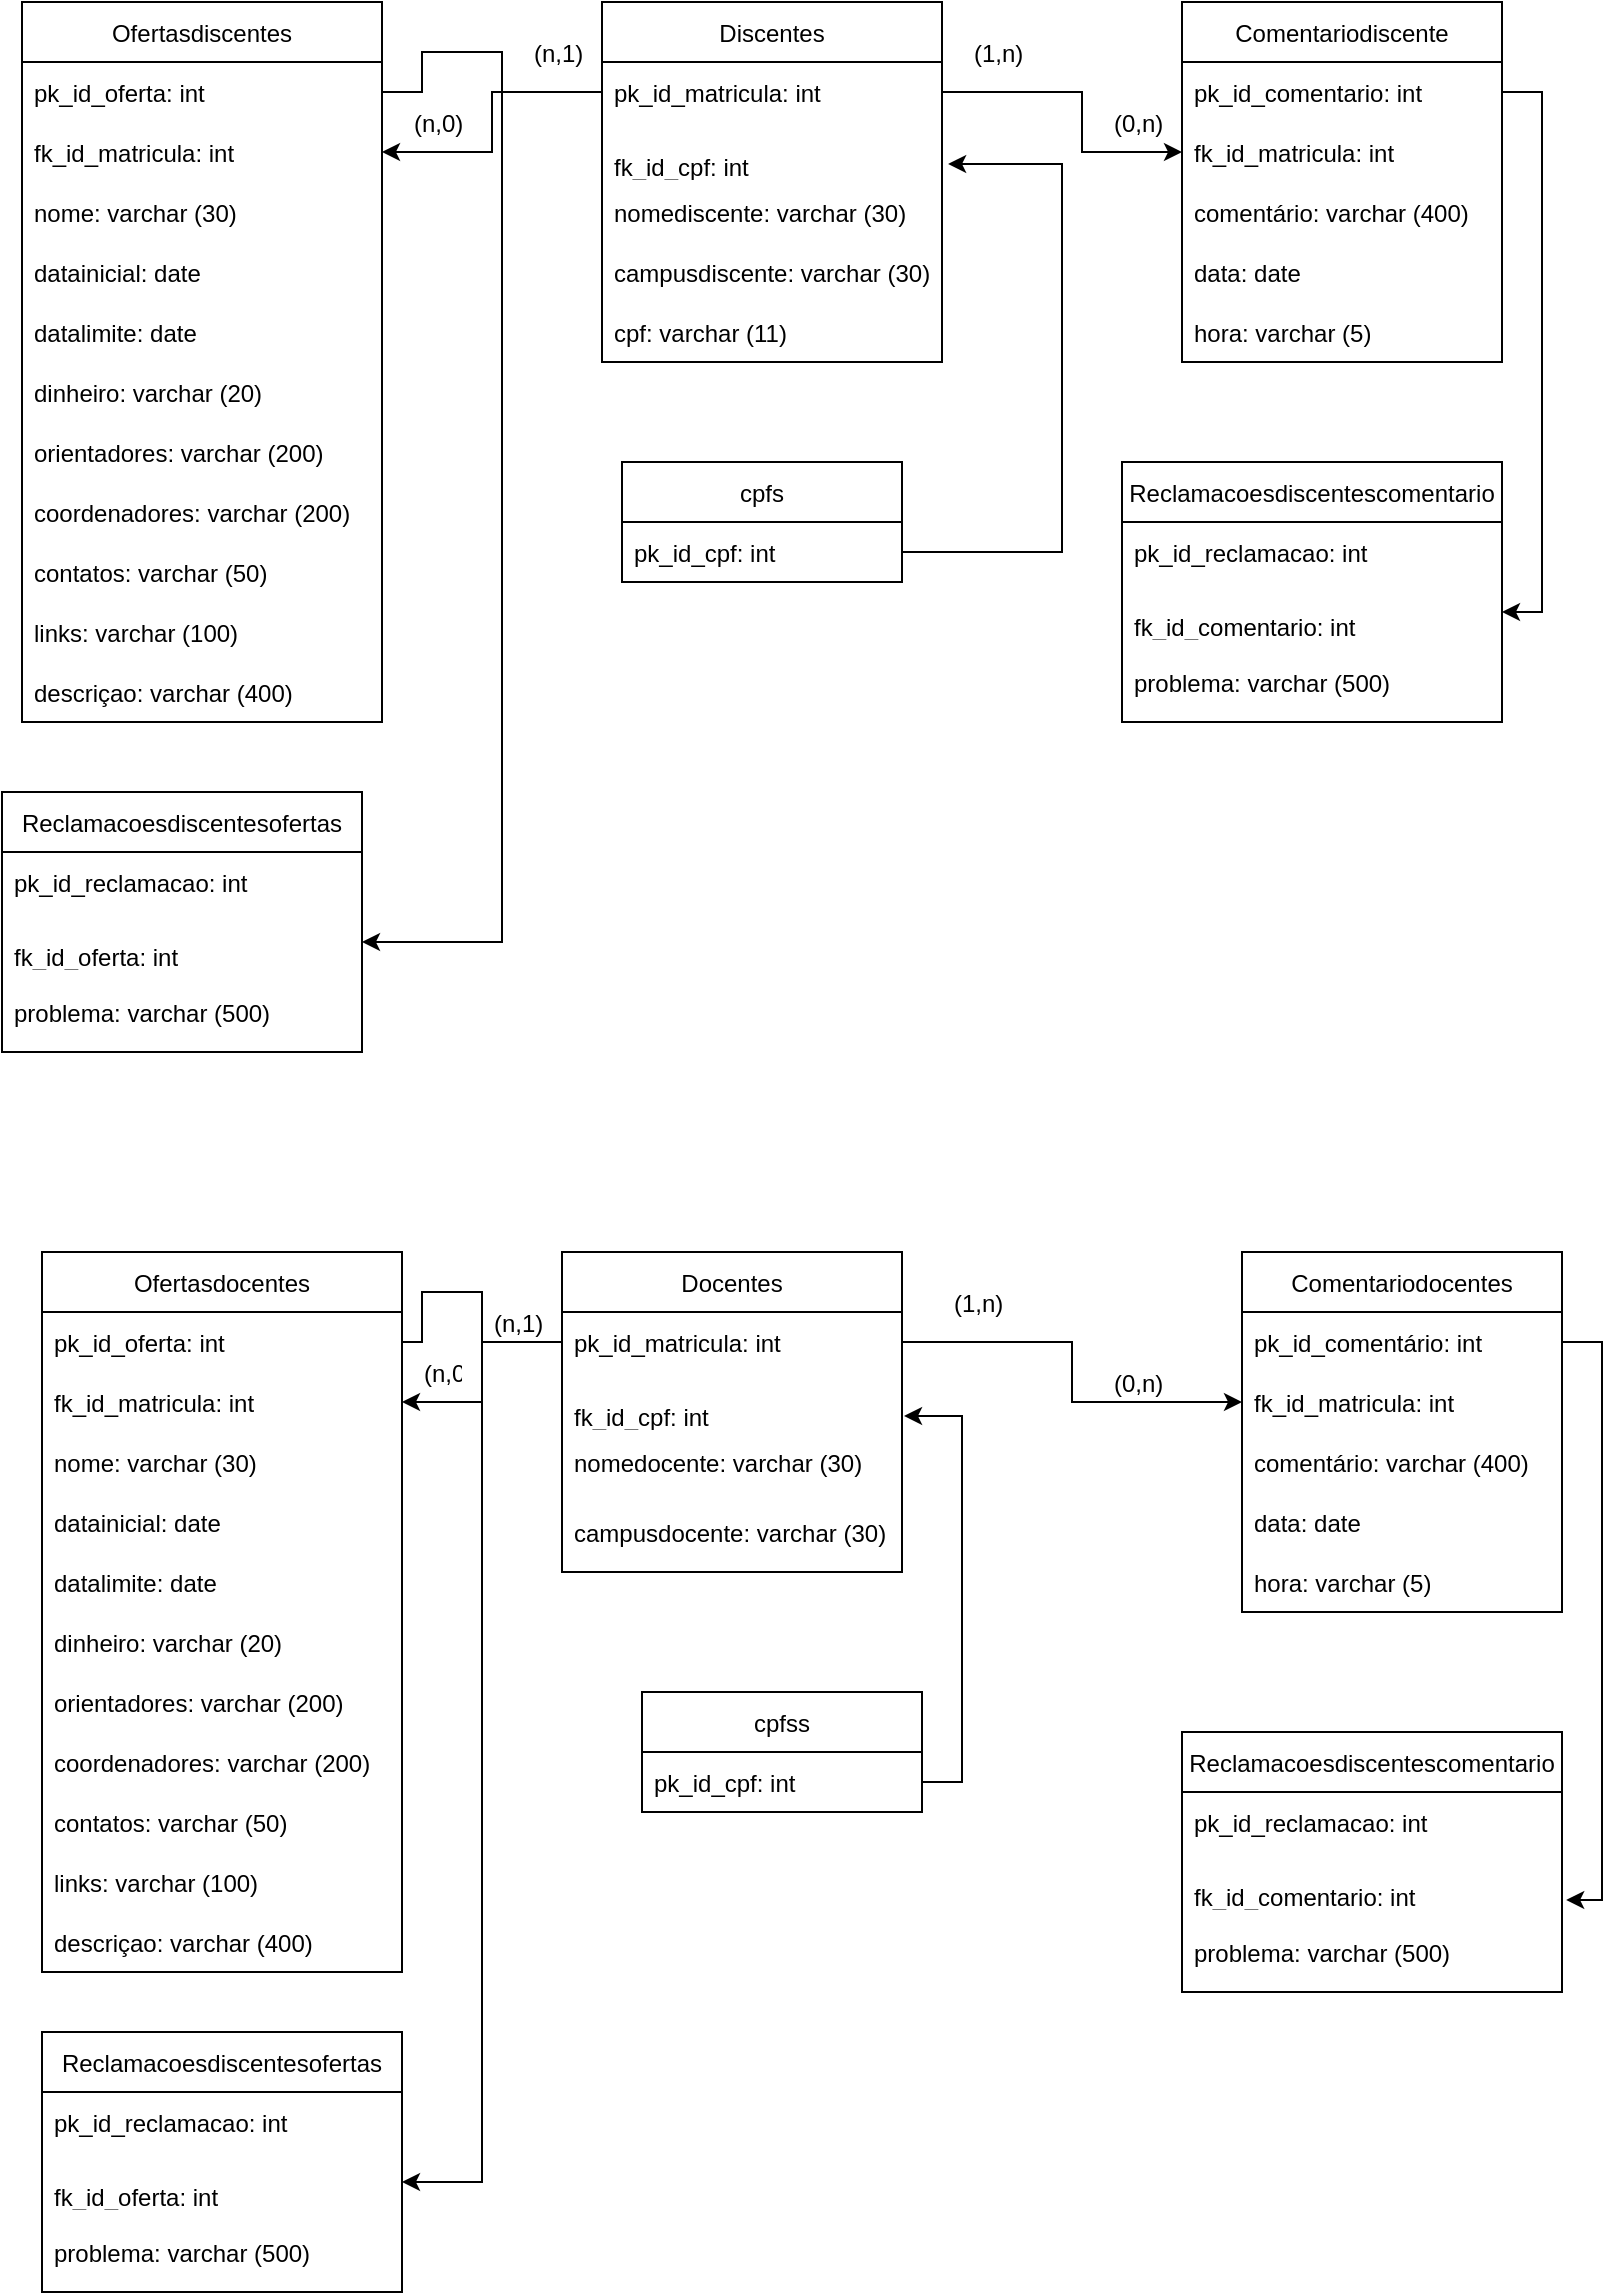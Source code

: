 <mxfile version="20.0.2" type="device"><diagram id="RajD0EsNQhQ2Q18NX1hW" name="Page-1"><mxGraphModel dx="579" dy="300" grid="1" gridSize="10" guides="1" tooltips="1" connect="1" arrows="1" fold="1" page="1" pageScale="1" pageWidth="827" pageHeight="1169" math="0" shadow="0"><root><mxCell id="0"/><mxCell id="1" parent="0"/><mxCell id="hyyv4MPT2wmn4LHl3Xmm-5" value="Discentes" style="swimlane;fontStyle=0;childLayout=stackLayout;horizontal=1;startSize=30;horizontalStack=0;resizeParent=1;resizeParentMax=0;resizeLast=0;collapsible=1;marginBottom=0;" parent="1" vertex="1"><mxGeometry x="310" y="15" width="170" height="180" as="geometry"/></mxCell><mxCell id="hyyv4MPT2wmn4LHl3Xmm-12" value="pk_id_matricula: int " style="text;strokeColor=none;fillColor=none;align=left;verticalAlign=middle;spacingLeft=4;spacingRight=4;overflow=hidden;points=[[0,0.5],[1,0.5]];portConstraint=eastwest;rotatable=0;" parent="hyyv4MPT2wmn4LHl3Xmm-5" vertex="1"><mxGeometry y="30" width="170" height="30" as="geometry"/></mxCell><mxCell id="rbitDBODabS8rYGRdwKg-60" value="&#10;fk_id_cpf: int" style="text;strokeColor=none;fillColor=none;align=left;verticalAlign=middle;spacingLeft=4;spacingRight=4;overflow=hidden;points=[[0,0.5],[1,0.5]];portConstraint=eastwest;rotatable=0;" vertex="1" parent="hyyv4MPT2wmn4LHl3Xmm-5"><mxGeometry y="60" width="170" height="30" as="geometry"/></mxCell><mxCell id="hyyv4MPT2wmn4LHl3Xmm-11" value="nomediscente: varchar (30)" style="text;align=left;verticalAlign=middle;spacingLeft=4;spacingRight=4;overflow=hidden;points=[[0,0.5],[1,0.5]];portConstraint=eastwest;rotatable=0;shadow=0;strokeWidth=1;" parent="hyyv4MPT2wmn4LHl3Xmm-5" vertex="1"><mxGeometry y="90" width="170" height="30" as="geometry"/></mxCell><mxCell id="hyyv4MPT2wmn4LHl3Xmm-7" value="campusdiscente: varchar (30)" style="text;strokeColor=none;fillColor=none;align=left;verticalAlign=middle;spacingLeft=4;spacingRight=4;overflow=hidden;points=[[0,0.5],[1,0.5]];portConstraint=eastwest;rotatable=0;" parent="hyyv4MPT2wmn4LHl3Xmm-5" vertex="1"><mxGeometry y="120" width="170" height="30" as="geometry"/></mxCell><mxCell id="rbitDBODabS8rYGRdwKg-49" value="cpf: varchar (11)" style="text;strokeColor=none;fillColor=none;align=left;verticalAlign=middle;spacingLeft=4;spacingRight=4;overflow=hidden;points=[[0,0.5],[1,0.5]];portConstraint=eastwest;rotatable=0;" vertex="1" parent="hyyv4MPT2wmn4LHl3Xmm-5"><mxGeometry y="150" width="170" height="30" as="geometry"/></mxCell><mxCell id="hyyv4MPT2wmn4LHl3Xmm-44" style="edgeStyle=orthogonalEdgeStyle;rounded=0;orthogonalLoop=1;jettySize=auto;html=1;entryX=0;entryY=0.5;entryDx=0;entryDy=0;exitX=1;exitY=0.5;exitDx=0;exitDy=0;" parent="1" source="hyyv4MPT2wmn4LHl3Xmm-15" target="hyyv4MPT2wmn4LHl3Xmm-40" edge="1"><mxGeometry relative="1" as="geometry"/></mxCell><mxCell id="hyyv4MPT2wmn4LHl3Xmm-14" value="Docentes" style="swimlane;fontStyle=0;childLayout=stackLayout;horizontal=1;startSize=30;horizontalStack=0;resizeParent=1;resizeParentMax=0;resizeLast=0;collapsible=1;marginBottom=0;" parent="1" vertex="1"><mxGeometry x="290" y="640" width="170" height="160" as="geometry"/></mxCell><mxCell id="hyyv4MPT2wmn4LHl3Xmm-15" value="pk_id_matricula: int" style="text;strokeColor=none;fillColor=none;align=left;verticalAlign=middle;spacingLeft=4;spacingRight=4;overflow=hidden;points=[[0,0.5],[1,0.5]];portConstraint=eastwest;rotatable=0;" parent="hyyv4MPT2wmn4LHl3Xmm-14" vertex="1"><mxGeometry y="30" width="170" height="30" as="geometry"/></mxCell><mxCell id="rbitDBODabS8rYGRdwKg-56" value="&#10;fk_id_cpf: int" style="text;strokeColor=none;fillColor=none;align=left;verticalAlign=middle;spacingLeft=4;spacingRight=4;overflow=hidden;points=[[0,0.5],[1,0.5]];portConstraint=eastwest;rotatable=0;" vertex="1" parent="hyyv4MPT2wmn4LHl3Xmm-14"><mxGeometry y="60" width="170" height="30" as="geometry"/></mxCell><mxCell id="hyyv4MPT2wmn4LHl3Xmm-17" value="nomedocente: varchar (30)" style="text;strokeColor=none;fillColor=none;align=left;verticalAlign=middle;spacingLeft=4;spacingRight=4;overflow=hidden;points=[[0,0.5],[1,0.5]];portConstraint=eastwest;rotatable=0;" parent="hyyv4MPT2wmn4LHl3Xmm-14" vertex="1"><mxGeometry y="90" width="170" height="30" as="geometry"/></mxCell><mxCell id="hyyv4MPT2wmn4LHl3Xmm-18" value="campusdocente: varchar (30)" style="text;strokeColor=none;fillColor=none;align=left;verticalAlign=middle;spacingLeft=4;spacingRight=4;overflow=hidden;points=[[0,0.5],[1,0.5]];portConstraint=eastwest;rotatable=0;" parent="hyyv4MPT2wmn4LHl3Xmm-14" vertex="1"><mxGeometry y="120" width="170" height="40" as="geometry"/></mxCell><mxCell id="hyyv4MPT2wmn4LHl3Xmm-23" value="Comentariodiscente" style="swimlane;fontStyle=0;childLayout=stackLayout;horizontal=1;startSize=30;horizontalStack=0;resizeParent=1;resizeParentMax=0;resizeLast=0;collapsible=1;marginBottom=0;" parent="1" vertex="1"><mxGeometry x="600" y="15" width="160" height="180" as="geometry"/></mxCell><mxCell id="hyyv4MPT2wmn4LHl3Xmm-24" value="pk_id_comentario: int" style="text;strokeColor=none;fillColor=none;align=left;verticalAlign=middle;spacingLeft=4;spacingRight=4;overflow=hidden;points=[[0,0.5],[1,0.5]];portConstraint=eastwest;rotatable=0;" parent="hyyv4MPT2wmn4LHl3Xmm-23" vertex="1"><mxGeometry y="30" width="160" height="30" as="geometry"/></mxCell><mxCell id="hyyv4MPT2wmn4LHl3Xmm-35" value="fk_id_matricula: int" style="text;strokeColor=none;fillColor=none;align=left;verticalAlign=middle;spacingLeft=4;spacingRight=4;overflow=hidden;points=[[0,0.5],[1,0.5]];portConstraint=eastwest;rotatable=0;" parent="hyyv4MPT2wmn4LHl3Xmm-23" vertex="1"><mxGeometry y="60" width="160" height="30" as="geometry"/></mxCell><mxCell id="hyyv4MPT2wmn4LHl3Xmm-26" value="comentário: varchar (400)" style="text;strokeColor=none;fillColor=none;align=left;verticalAlign=middle;spacingLeft=4;spacingRight=4;overflow=hidden;points=[[0,0.5],[1,0.5]];portConstraint=eastwest;rotatable=0;" parent="hyyv4MPT2wmn4LHl3Xmm-23" vertex="1"><mxGeometry y="90" width="160" height="30" as="geometry"/></mxCell><mxCell id="DsvHkcXZxBeXYievhzQ6-5" value="data: date" style="text;strokeColor=none;fillColor=none;align=left;verticalAlign=middle;spacingLeft=4;spacingRight=4;overflow=hidden;points=[[0,0.5],[1,0.5]];portConstraint=eastwest;rotatable=0;" parent="hyyv4MPT2wmn4LHl3Xmm-23" vertex="1"><mxGeometry y="120" width="160" height="30" as="geometry"/></mxCell><mxCell id="hyyv4MPT2wmn4LHl3Xmm-36" value="hora: varchar (5)" style="text;strokeColor=none;fillColor=none;align=left;verticalAlign=middle;spacingLeft=4;spacingRight=4;overflow=hidden;points=[[0,0.5],[1,0.5]];portConstraint=eastwest;rotatable=0;" parent="hyyv4MPT2wmn4LHl3Xmm-23" vertex="1"><mxGeometry y="150" width="160" height="30" as="geometry"/></mxCell><mxCell id="hyyv4MPT2wmn4LHl3Xmm-27" value="Ofertasdiscentes" style="swimlane;fontStyle=0;childLayout=stackLayout;horizontal=1;startSize=30;horizontalStack=0;resizeParent=1;resizeParentMax=0;resizeLast=0;collapsible=1;marginBottom=0;" parent="1" vertex="1"><mxGeometry x="20" y="15" width="180" height="360" as="geometry"/></mxCell><mxCell id="hyyv4MPT2wmn4LHl3Xmm-29" value="pk_id_oferta: int" style="text;strokeColor=none;fillColor=none;align=left;verticalAlign=middle;spacingLeft=4;spacingRight=4;overflow=hidden;points=[[0,0.5],[1,0.5]];portConstraint=eastwest;rotatable=0;" parent="hyyv4MPT2wmn4LHl3Xmm-27" vertex="1"><mxGeometry y="30" width="180" height="30" as="geometry"/></mxCell><mxCell id="DsvHkcXZxBeXYievhzQ6-1" value="fk_id_matricula: int" style="text;strokeColor=none;fillColor=none;align=left;verticalAlign=middle;spacingLeft=4;spacingRight=4;overflow=hidden;points=[[0,0.5],[1,0.5]];portConstraint=eastwest;rotatable=0;" parent="hyyv4MPT2wmn4LHl3Xmm-27" vertex="1"><mxGeometry y="60" width="180" height="30" as="geometry"/></mxCell><mxCell id="DsvHkcXZxBeXYievhzQ6-3" value="nome: varchar (30)" style="text;strokeColor=none;fillColor=none;align=left;verticalAlign=middle;spacingLeft=4;spacingRight=4;overflow=hidden;points=[[0,0.5],[1,0.5]];portConstraint=eastwest;rotatable=0;" parent="hyyv4MPT2wmn4LHl3Xmm-27" vertex="1"><mxGeometry y="90" width="180" height="30" as="geometry"/></mxCell><mxCell id="hyyv4MPT2wmn4LHl3Xmm-37" value="datainicial: date" style="text;strokeColor=none;fillColor=none;align=left;verticalAlign=middle;spacingLeft=4;spacingRight=4;overflow=hidden;points=[[0,0.5],[1,0.5]];portConstraint=eastwest;rotatable=0;" parent="hyyv4MPT2wmn4LHl3Xmm-27" vertex="1"><mxGeometry y="120" width="180" height="30" as="geometry"/></mxCell><mxCell id="DsvHkcXZxBeXYievhzQ6-6" value="datalimite: date" style="text;strokeColor=none;fillColor=none;align=left;verticalAlign=middle;spacingLeft=4;spacingRight=4;overflow=hidden;points=[[0,0.5],[1,0.5]];portConstraint=eastwest;rotatable=0;" parent="hyyv4MPT2wmn4LHl3Xmm-27" vertex="1"><mxGeometry y="150" width="180" height="30" as="geometry"/></mxCell><mxCell id="DsvHkcXZxBeXYievhzQ6-10" value="dinheiro: varchar (20)" style="text;strokeColor=none;fillColor=none;align=left;verticalAlign=middle;spacingLeft=4;spacingRight=4;overflow=hidden;points=[[0,0.5],[1,0.5]];portConstraint=eastwest;rotatable=0;" parent="hyyv4MPT2wmn4LHl3Xmm-27" vertex="1"><mxGeometry y="180" width="180" height="30" as="geometry"/></mxCell><mxCell id="DsvHkcXZxBeXYievhzQ6-9" value="orientadores: varchar (200)" style="text;strokeColor=none;fillColor=none;align=left;verticalAlign=middle;spacingLeft=4;spacingRight=4;overflow=hidden;points=[[0,0.5],[1,0.5]];portConstraint=eastwest;rotatable=0;" parent="hyyv4MPT2wmn4LHl3Xmm-27" vertex="1"><mxGeometry y="210" width="180" height="30" as="geometry"/></mxCell><mxCell id="DsvHkcXZxBeXYievhzQ6-8" value="coordenadores: varchar (200)" style="text;strokeColor=none;fillColor=none;align=left;verticalAlign=middle;spacingLeft=4;spacingRight=4;overflow=hidden;points=[[0,0.5],[1,0.5]];portConstraint=eastwest;rotatable=0;" parent="hyyv4MPT2wmn4LHl3Xmm-27" vertex="1"><mxGeometry y="240" width="180" height="30" as="geometry"/></mxCell><mxCell id="DsvHkcXZxBeXYievhzQ6-7" value="contatos: varchar (50)" style="text;strokeColor=none;fillColor=none;align=left;verticalAlign=middle;spacingLeft=4;spacingRight=4;overflow=hidden;points=[[0,0.5],[1,0.5]];portConstraint=eastwest;rotatable=0;" parent="hyyv4MPT2wmn4LHl3Xmm-27" vertex="1"><mxGeometry y="270" width="180" height="30" as="geometry"/></mxCell><mxCell id="DsvHkcXZxBeXYievhzQ6-4" value="links: varchar (100)" style="text;strokeColor=none;fillColor=none;align=left;verticalAlign=middle;spacingLeft=4;spacingRight=4;overflow=hidden;points=[[0,0.5],[1,0.5]];portConstraint=eastwest;rotatable=0;" parent="hyyv4MPT2wmn4LHl3Xmm-27" vertex="1"><mxGeometry y="300" width="180" height="30" as="geometry"/></mxCell><mxCell id="DsvHkcXZxBeXYievhzQ6-13" value="descriçao: varchar (400)" style="text;strokeColor=none;fillColor=none;align=left;verticalAlign=middle;spacingLeft=4;spacingRight=4;overflow=hidden;points=[[0,0.5],[1,0.5]];portConstraint=eastwest;rotatable=0;" parent="hyyv4MPT2wmn4LHl3Xmm-27" vertex="1"><mxGeometry y="330" width="180" height="30" as="geometry"/></mxCell><mxCell id="hyyv4MPT2wmn4LHl3Xmm-38" value="Comentariodocentes" style="swimlane;fontStyle=0;childLayout=stackLayout;horizontal=1;startSize=30;horizontalStack=0;resizeParent=1;resizeParentMax=0;resizeLast=0;collapsible=1;marginBottom=0;" parent="1" vertex="1"><mxGeometry x="630" y="640" width="160" height="180" as="geometry"/></mxCell><mxCell id="hyyv4MPT2wmn4LHl3Xmm-39" value="pk_id_comentário: int" style="text;strokeColor=none;fillColor=none;align=left;verticalAlign=middle;spacingLeft=4;spacingRight=4;overflow=hidden;points=[[0,0.5],[1,0.5]];portConstraint=eastwest;rotatable=0;" parent="hyyv4MPT2wmn4LHl3Xmm-38" vertex="1"><mxGeometry y="30" width="160" height="30" as="geometry"/></mxCell><mxCell id="hyyv4MPT2wmn4LHl3Xmm-40" value="fk_id_matricula: int" style="text;strokeColor=none;fillColor=none;align=left;verticalAlign=middle;spacingLeft=4;spacingRight=4;overflow=hidden;points=[[0,0.5],[1,0.5]];portConstraint=eastwest;rotatable=0;" parent="hyyv4MPT2wmn4LHl3Xmm-38" vertex="1"><mxGeometry y="60" width="160" height="30" as="geometry"/></mxCell><mxCell id="hyyv4MPT2wmn4LHl3Xmm-41" value="comentário: varchar (400)" style="text;strokeColor=none;fillColor=none;align=left;verticalAlign=middle;spacingLeft=4;spacingRight=4;overflow=hidden;points=[[0,0.5],[1,0.5]];portConstraint=eastwest;rotatable=0;" parent="hyyv4MPT2wmn4LHl3Xmm-38" vertex="1"><mxGeometry y="90" width="160" height="30" as="geometry"/></mxCell><mxCell id="hyyv4MPT2wmn4LHl3Xmm-42" value="data: date" style="text;strokeColor=none;fillColor=none;align=left;verticalAlign=middle;spacingLeft=4;spacingRight=4;overflow=hidden;points=[[0,0.5],[1,0.5]];portConstraint=eastwest;rotatable=0;" parent="hyyv4MPT2wmn4LHl3Xmm-38" vertex="1"><mxGeometry y="120" width="160" height="30" as="geometry"/></mxCell><mxCell id="hyyv4MPT2wmn4LHl3Xmm-43" value="hora: varchar (5)" style="text;strokeColor=none;fillColor=none;align=left;verticalAlign=middle;spacingLeft=4;spacingRight=4;overflow=hidden;points=[[0,0.5],[1,0.5]];portConstraint=eastwest;rotatable=0;" parent="hyyv4MPT2wmn4LHl3Xmm-38" vertex="1"><mxGeometry y="150" width="160" height="30" as="geometry"/></mxCell><mxCell id="hyyv4MPT2wmn4LHl3Xmm-45" value="(0,n)" style="text;strokeColor=none;fillColor=none;align=left;verticalAlign=middle;spacingLeft=4;spacingRight=4;overflow=hidden;points=[[0,0.5],[1,0.5]];portConstraint=eastwest;rotatable=0;" parent="1" vertex="1"><mxGeometry x="560" y="680" width="40" height="50" as="geometry"/></mxCell><mxCell id="DsvHkcXZxBeXYievhzQ6-2" style="edgeStyle=orthogonalEdgeStyle;rounded=0;orthogonalLoop=1;jettySize=auto;html=1;entryX=1;entryY=0.5;entryDx=0;entryDy=0;" parent="1" source="hyyv4MPT2wmn4LHl3Xmm-12" target="DsvHkcXZxBeXYievhzQ6-1" edge="1"><mxGeometry relative="1" as="geometry"/></mxCell><mxCell id="DsvHkcXZxBeXYievhzQ6-12" style="edgeStyle=orthogonalEdgeStyle;rounded=0;orthogonalLoop=1;jettySize=auto;html=1;entryX=0;entryY=0.5;entryDx=0;entryDy=0;" parent="1" source="hyyv4MPT2wmn4LHl3Xmm-12" target="hyyv4MPT2wmn4LHl3Xmm-35" edge="1"><mxGeometry relative="1" as="geometry"><Array as="points"><mxPoint x="550" y="60"/><mxPoint x="550" y="90"/></Array></mxGeometry></mxCell><mxCell id="DsvHkcXZxBeXYievhzQ6-14" value="Ofertasdocentes" style="swimlane;fontStyle=0;childLayout=stackLayout;horizontal=1;startSize=30;horizontalStack=0;resizeParent=1;resizeParentMax=0;resizeLast=0;collapsible=1;marginBottom=0;" parent="1" vertex="1"><mxGeometry x="30" y="640" width="180" height="360" as="geometry"/></mxCell><mxCell id="DsvHkcXZxBeXYievhzQ6-15" value="pk_id_oferta: int" style="text;strokeColor=none;fillColor=none;align=left;verticalAlign=middle;spacingLeft=4;spacingRight=4;overflow=hidden;points=[[0,0.5],[1,0.5]];portConstraint=eastwest;rotatable=0;" parent="DsvHkcXZxBeXYievhzQ6-14" vertex="1"><mxGeometry y="30" width="180" height="30" as="geometry"/></mxCell><mxCell id="DsvHkcXZxBeXYievhzQ6-16" value="fk_id_matricula: int" style="text;strokeColor=none;fillColor=none;align=left;verticalAlign=middle;spacingLeft=4;spacingRight=4;overflow=hidden;points=[[0,0.5],[1,0.5]];portConstraint=eastwest;rotatable=0;" parent="DsvHkcXZxBeXYievhzQ6-14" vertex="1"><mxGeometry y="60" width="180" height="30" as="geometry"/></mxCell><mxCell id="DsvHkcXZxBeXYievhzQ6-17" value="nome: varchar (30)" style="text;strokeColor=none;fillColor=none;align=left;verticalAlign=middle;spacingLeft=4;spacingRight=4;overflow=hidden;points=[[0,0.5],[1,0.5]];portConstraint=eastwest;rotatable=0;" parent="DsvHkcXZxBeXYievhzQ6-14" vertex="1"><mxGeometry y="90" width="180" height="30" as="geometry"/></mxCell><mxCell id="DsvHkcXZxBeXYievhzQ6-18" value="datainicial: date" style="text;strokeColor=none;fillColor=none;align=left;verticalAlign=middle;spacingLeft=4;spacingRight=4;overflow=hidden;points=[[0,0.5],[1,0.5]];portConstraint=eastwest;rotatable=0;" parent="DsvHkcXZxBeXYievhzQ6-14" vertex="1"><mxGeometry y="120" width="180" height="30" as="geometry"/></mxCell><mxCell id="DsvHkcXZxBeXYievhzQ6-19" value="datalimite: date" style="text;strokeColor=none;fillColor=none;align=left;verticalAlign=middle;spacingLeft=4;spacingRight=4;overflow=hidden;points=[[0,0.5],[1,0.5]];portConstraint=eastwest;rotatable=0;" parent="DsvHkcXZxBeXYievhzQ6-14" vertex="1"><mxGeometry y="150" width="180" height="30" as="geometry"/></mxCell><mxCell id="DsvHkcXZxBeXYievhzQ6-20" value="dinheiro: varchar (20)" style="text;strokeColor=none;fillColor=none;align=left;verticalAlign=middle;spacingLeft=4;spacingRight=4;overflow=hidden;points=[[0,0.5],[1,0.5]];portConstraint=eastwest;rotatable=0;" parent="DsvHkcXZxBeXYievhzQ6-14" vertex="1"><mxGeometry y="180" width="180" height="30" as="geometry"/></mxCell><mxCell id="DsvHkcXZxBeXYievhzQ6-21" value="orientadores: varchar (200)" style="text;strokeColor=none;fillColor=none;align=left;verticalAlign=middle;spacingLeft=4;spacingRight=4;overflow=hidden;points=[[0,0.5],[1,0.5]];portConstraint=eastwest;rotatable=0;" parent="DsvHkcXZxBeXYievhzQ6-14" vertex="1"><mxGeometry y="210" width="180" height="30" as="geometry"/></mxCell><mxCell id="DsvHkcXZxBeXYievhzQ6-22" value="coordenadores: varchar (200)" style="text;strokeColor=none;fillColor=none;align=left;verticalAlign=middle;spacingLeft=4;spacingRight=4;overflow=hidden;points=[[0,0.5],[1,0.5]];portConstraint=eastwest;rotatable=0;" parent="DsvHkcXZxBeXYievhzQ6-14" vertex="1"><mxGeometry y="240" width="180" height="30" as="geometry"/></mxCell><mxCell id="DsvHkcXZxBeXYievhzQ6-23" value="contatos: varchar (50)" style="text;strokeColor=none;fillColor=none;align=left;verticalAlign=middle;spacingLeft=4;spacingRight=4;overflow=hidden;points=[[0,0.5],[1,0.5]];portConstraint=eastwest;rotatable=0;" parent="DsvHkcXZxBeXYievhzQ6-14" vertex="1"><mxGeometry y="270" width="180" height="30" as="geometry"/></mxCell><mxCell id="DsvHkcXZxBeXYievhzQ6-24" value="links: varchar (100)" style="text;strokeColor=none;fillColor=none;align=left;verticalAlign=middle;spacingLeft=4;spacingRight=4;overflow=hidden;points=[[0,0.5],[1,0.5]];portConstraint=eastwest;rotatable=0;" parent="DsvHkcXZxBeXYievhzQ6-14" vertex="1"><mxGeometry y="300" width="180" height="30" as="geometry"/></mxCell><mxCell id="DsvHkcXZxBeXYievhzQ6-25" value="descriçao: varchar (400)" style="text;strokeColor=none;fillColor=none;align=left;verticalAlign=middle;spacingLeft=4;spacingRight=4;overflow=hidden;points=[[0,0.5],[1,0.5]];portConstraint=eastwest;rotatable=0;" parent="DsvHkcXZxBeXYievhzQ6-14" vertex="1"><mxGeometry y="330" width="180" height="30" as="geometry"/></mxCell><mxCell id="DsvHkcXZxBeXYievhzQ6-26" style="edgeStyle=orthogonalEdgeStyle;rounded=0;orthogonalLoop=1;jettySize=auto;html=1;entryX=1;entryY=0.5;entryDx=0;entryDy=0;exitX=0;exitY=0.5;exitDx=0;exitDy=0;" parent="1" source="hyyv4MPT2wmn4LHl3Xmm-15" target="DsvHkcXZxBeXYievhzQ6-16" edge="1"><mxGeometry relative="1" as="geometry"/></mxCell><mxCell id="DsvHkcXZxBeXYievhzQ6-27" value="(n,0)" style="text;strokeColor=none;fillColor=none;align=left;verticalAlign=middle;spacingLeft=4;spacingRight=4;overflow=hidden;points=[[0,0.5],[1,0.5]];portConstraint=eastwest;rotatable=0;" parent="1" vertex="1"><mxGeometry x="215" y="680" width="30" height="40" as="geometry"/></mxCell><mxCell id="DsvHkcXZxBeXYievhzQ6-28" value="(0,n)" style="text;strokeColor=none;fillColor=none;align=left;verticalAlign=middle;spacingLeft=4;spacingRight=4;overflow=hidden;points=[[0,0.5],[1,0.5]];portConstraint=eastwest;rotatable=0;" parent="1" vertex="1"><mxGeometry x="560" y="50" width="40" height="50" as="geometry"/></mxCell><mxCell id="DsvHkcXZxBeXYievhzQ6-29" value="(n,0)" style="text;strokeColor=none;fillColor=none;align=left;verticalAlign=middle;spacingLeft=4;spacingRight=4;overflow=hidden;points=[[0,0.5],[1,0.5]];portConstraint=eastwest;rotatable=0;" parent="1" vertex="1"><mxGeometry x="210" y="50" width="40" height="50" as="geometry"/></mxCell><mxCell id="DsvHkcXZxBeXYievhzQ6-30" value="(n,1)" style="text;strokeColor=none;fillColor=none;align=left;verticalAlign=middle;spacingLeft=4;spacingRight=4;overflow=hidden;points=[[0,0.5],[1,0.5]];portConstraint=eastwest;rotatable=0;" parent="1" vertex="1"><mxGeometry x="270" y="15" width="40" height="50" as="geometry"/></mxCell><mxCell id="DsvHkcXZxBeXYievhzQ6-31" value="(1,n)" style="text;strokeColor=none;fillColor=none;align=left;verticalAlign=middle;spacingLeft=4;spacingRight=4;overflow=hidden;points=[[0,0.5],[1,0.5]];portConstraint=eastwest;rotatable=0;" parent="1" vertex="1"><mxGeometry x="490" y="15" width="40" height="50" as="geometry"/></mxCell><mxCell id="DsvHkcXZxBeXYievhzQ6-32" value="(1,n)" style="text;strokeColor=none;fillColor=none;align=left;verticalAlign=middle;spacingLeft=4;spacingRight=4;overflow=hidden;points=[[0,0.5],[1,0.5]];portConstraint=eastwest;rotatable=0;" parent="1" vertex="1"><mxGeometry x="480" y="640" width="40" height="50" as="geometry"/></mxCell><mxCell id="DsvHkcXZxBeXYievhzQ6-33" value="(n,1)" style="text;strokeColor=none;fillColor=none;align=left;verticalAlign=middle;spacingLeft=4;spacingRight=4;overflow=hidden;points=[[0,0.5],[1,0.5]];portConstraint=eastwest;rotatable=0;" parent="1" vertex="1"><mxGeometry x="250" y="650" width="40" height="50" as="geometry"/></mxCell><mxCell id="rbitDBODabS8rYGRdwKg-2" value="Reclamacoesdiscentesofertas" style="swimlane;fontStyle=0;childLayout=stackLayout;horizontal=1;startSize=30;horizontalStack=0;resizeParent=1;resizeParentMax=0;resizeLast=0;collapsible=1;marginBottom=0;" vertex="1" parent="1"><mxGeometry x="10" y="410" width="180" height="130" as="geometry"/></mxCell><mxCell id="rbitDBODabS8rYGRdwKg-16" value="pk_id_reclamacao: int" style="text;strokeColor=none;fillColor=none;align=left;verticalAlign=middle;spacingLeft=4;spacingRight=4;overflow=hidden;points=[[0,0.5],[1,0.5]];portConstraint=eastwest;rotatable=0;" vertex="1" parent="rbitDBODabS8rYGRdwKg-2"><mxGeometry y="30" width="180" height="30" as="geometry"/></mxCell><mxCell id="rbitDBODabS8rYGRdwKg-17" value="&#10;fk_id_oferta: int" style="text;strokeColor=none;fillColor=none;align=left;verticalAlign=middle;spacingLeft=4;spacingRight=4;overflow=hidden;points=[[0,0.5],[1,0.5]];portConstraint=eastwest;rotatable=0;" vertex="1" parent="rbitDBODabS8rYGRdwKg-2"><mxGeometry y="60" width="180" height="30" as="geometry"/></mxCell><mxCell id="rbitDBODabS8rYGRdwKg-18" value="problema: varchar (500)" style="text;strokeColor=none;fillColor=none;align=left;verticalAlign=middle;spacingLeft=4;spacingRight=4;overflow=hidden;points=[[0,0.5],[1,0.5]];portConstraint=eastwest;rotatable=0;" vertex="1" parent="rbitDBODabS8rYGRdwKg-2"><mxGeometry y="90" width="180" height="40" as="geometry"/></mxCell><mxCell id="rbitDBODabS8rYGRdwKg-10" value="Reclamacoesdiscentescomentario" style="swimlane;fontStyle=0;childLayout=stackLayout;horizontal=1;startSize=30;horizontalStack=0;resizeParent=1;resizeParentMax=0;resizeLast=0;collapsible=1;marginBottom=0;" vertex="1" parent="1"><mxGeometry x="570" y="245" width="190" height="130" as="geometry"/></mxCell><mxCell id="rbitDBODabS8rYGRdwKg-11" value="pk_id_reclamacao: int" style="text;strokeColor=none;fillColor=none;align=left;verticalAlign=middle;spacingLeft=4;spacingRight=4;overflow=hidden;points=[[0,0.5],[1,0.5]];portConstraint=eastwest;rotatable=0;" vertex="1" parent="rbitDBODabS8rYGRdwKg-10"><mxGeometry y="30" width="190" height="30" as="geometry"/></mxCell><mxCell id="rbitDBODabS8rYGRdwKg-12" value="&#10;fk_id_comentario: int" style="text;strokeColor=none;fillColor=none;align=left;verticalAlign=middle;spacingLeft=4;spacingRight=4;overflow=hidden;points=[[0,0.5],[1,0.5]];portConstraint=eastwest;rotatable=0;" vertex="1" parent="rbitDBODabS8rYGRdwKg-10"><mxGeometry y="60" width="190" height="30" as="geometry"/></mxCell><mxCell id="rbitDBODabS8rYGRdwKg-13" value="problema: varchar (500)" style="text;strokeColor=none;fillColor=none;align=left;verticalAlign=middle;spacingLeft=4;spacingRight=4;overflow=hidden;points=[[0,0.5],[1,0.5]];portConstraint=eastwest;rotatable=0;" vertex="1" parent="rbitDBODabS8rYGRdwKg-10"><mxGeometry y="90" width="190" height="40" as="geometry"/></mxCell><mxCell id="rbitDBODabS8rYGRdwKg-22" value="Reclamacoesdiscentescomentario" style="swimlane;fontStyle=0;childLayout=stackLayout;horizontal=1;startSize=30;horizontalStack=0;resizeParent=1;resizeParentMax=0;resizeLast=0;collapsible=1;marginBottom=0;" vertex="1" parent="1"><mxGeometry x="600" y="880" width="190" height="130" as="geometry"/></mxCell><mxCell id="rbitDBODabS8rYGRdwKg-23" value="pk_id_reclamacao: int" style="text;strokeColor=none;fillColor=none;align=left;verticalAlign=middle;spacingLeft=4;spacingRight=4;overflow=hidden;points=[[0,0.5],[1,0.5]];portConstraint=eastwest;rotatable=0;" vertex="1" parent="rbitDBODabS8rYGRdwKg-22"><mxGeometry y="30" width="190" height="30" as="geometry"/></mxCell><mxCell id="rbitDBODabS8rYGRdwKg-24" value="&#10;fk_id_comentario: int" style="text;strokeColor=none;fillColor=none;align=left;verticalAlign=middle;spacingLeft=4;spacingRight=4;overflow=hidden;points=[[0,0.5],[1,0.5]];portConstraint=eastwest;rotatable=0;" vertex="1" parent="rbitDBODabS8rYGRdwKg-22"><mxGeometry y="60" width="190" height="30" as="geometry"/></mxCell><mxCell id="rbitDBODabS8rYGRdwKg-25" value="problema: varchar (500)" style="text;strokeColor=none;fillColor=none;align=left;verticalAlign=middle;spacingLeft=4;spacingRight=4;overflow=hidden;points=[[0,0.5],[1,0.5]];portConstraint=eastwest;rotatable=0;" vertex="1" parent="rbitDBODabS8rYGRdwKg-22"><mxGeometry y="90" width="190" height="40" as="geometry"/></mxCell><mxCell id="rbitDBODabS8rYGRdwKg-34" value="Reclamacoesdiscentesofertas" style="swimlane;fontStyle=0;childLayout=stackLayout;horizontal=1;startSize=30;horizontalStack=0;resizeParent=1;resizeParentMax=0;resizeLast=0;collapsible=1;marginBottom=0;" vertex="1" parent="1"><mxGeometry x="30" y="1030" width="180" height="130" as="geometry"/></mxCell><mxCell id="rbitDBODabS8rYGRdwKg-35" value="pk_id_reclamacao: int" style="text;strokeColor=none;fillColor=none;align=left;verticalAlign=middle;spacingLeft=4;spacingRight=4;overflow=hidden;points=[[0,0.5],[1,0.5]];portConstraint=eastwest;rotatable=0;" vertex="1" parent="rbitDBODabS8rYGRdwKg-34"><mxGeometry y="30" width="180" height="30" as="geometry"/></mxCell><mxCell id="rbitDBODabS8rYGRdwKg-36" value="&#10;fk_id_oferta: int" style="text;strokeColor=none;fillColor=none;align=left;verticalAlign=middle;spacingLeft=4;spacingRight=4;overflow=hidden;points=[[0,0.5],[1,0.5]];portConstraint=eastwest;rotatable=0;" vertex="1" parent="rbitDBODabS8rYGRdwKg-34"><mxGeometry y="60" width="180" height="30" as="geometry"/></mxCell><mxCell id="rbitDBODabS8rYGRdwKg-37" value="problema: varchar (500)" style="text;strokeColor=none;fillColor=none;align=left;verticalAlign=middle;spacingLeft=4;spacingRight=4;overflow=hidden;points=[[0,0.5],[1,0.5]];portConstraint=eastwest;rotatable=0;" vertex="1" parent="rbitDBODabS8rYGRdwKg-34"><mxGeometry y="90" width="180" height="40" as="geometry"/></mxCell><mxCell id="rbitDBODabS8rYGRdwKg-42" style="edgeStyle=orthogonalEdgeStyle;rounded=0;orthogonalLoop=1;jettySize=auto;html=1;exitX=1;exitY=0.5;exitDx=0;exitDy=0;entryX=1.011;entryY=0.8;entryDx=0;entryDy=0;entryPerimeter=0;" edge="1" parent="1" source="hyyv4MPT2wmn4LHl3Xmm-39" target="rbitDBODabS8rYGRdwKg-24"><mxGeometry relative="1" as="geometry"/></mxCell><mxCell id="rbitDBODabS8rYGRdwKg-44" style="edgeStyle=orthogonalEdgeStyle;rounded=0;orthogonalLoop=1;jettySize=auto;html=1;exitX=1;exitY=0.5;exitDx=0;exitDy=0;entryX=1;entryY=0.5;entryDx=0;entryDy=0;" edge="1" parent="1" source="DsvHkcXZxBeXYievhzQ6-15" target="rbitDBODabS8rYGRdwKg-36"><mxGeometry relative="1" as="geometry"><Array as="points"><mxPoint x="220" y="685"/><mxPoint x="220" y="660"/><mxPoint x="250" y="660"/><mxPoint x="250" y="1105"/></Array></mxGeometry></mxCell><mxCell id="rbitDBODabS8rYGRdwKg-45" style="edgeStyle=orthogonalEdgeStyle;rounded=0;orthogonalLoop=1;jettySize=auto;html=1;exitX=1;exitY=0.5;exitDx=0;exitDy=0;entryX=1;entryY=0.5;entryDx=0;entryDy=0;" edge="1" parent="1" source="hyyv4MPT2wmn4LHl3Xmm-29" target="rbitDBODabS8rYGRdwKg-17"><mxGeometry relative="1" as="geometry"><Array as="points"><mxPoint x="220" y="60"/><mxPoint x="220" y="40"/><mxPoint x="260" y="40"/><mxPoint x="260" y="485"/></Array></mxGeometry></mxCell><mxCell id="rbitDBODabS8rYGRdwKg-47" style="edgeStyle=orthogonalEdgeStyle;rounded=0;orthogonalLoop=1;jettySize=auto;html=1;exitX=1;exitY=0.5;exitDx=0;exitDy=0;entryX=1;entryY=0.5;entryDx=0;entryDy=0;" edge="1" parent="1" source="hyyv4MPT2wmn4LHl3Xmm-24" target="rbitDBODabS8rYGRdwKg-12"><mxGeometry relative="1" as="geometry"/></mxCell><mxCell id="rbitDBODabS8rYGRdwKg-50" value="cpfss" style="swimlane;fontStyle=0;childLayout=stackLayout;horizontal=1;startSize=30;horizontalStack=0;resizeParent=1;resizeParentMax=0;resizeLast=0;collapsible=1;marginBottom=0;" vertex="1" parent="1"><mxGeometry x="330" y="860" width="140" height="60" as="geometry"/></mxCell><mxCell id="rbitDBODabS8rYGRdwKg-54" value="pk_id_cpf: int" style="text;strokeColor=none;fillColor=none;align=left;verticalAlign=middle;spacingLeft=4;spacingRight=4;overflow=hidden;points=[[0,0.5],[1,0.5]];portConstraint=eastwest;rotatable=0;" vertex="1" parent="rbitDBODabS8rYGRdwKg-50"><mxGeometry y="30" width="140" height="30" as="geometry"/></mxCell><mxCell id="rbitDBODabS8rYGRdwKg-57" style="edgeStyle=orthogonalEdgeStyle;rounded=0;orthogonalLoop=1;jettySize=auto;html=1;exitX=1;exitY=0.5;exitDx=0;exitDy=0;entryX=1.006;entryY=0.733;entryDx=0;entryDy=0;entryPerimeter=0;" edge="1" parent="1" source="rbitDBODabS8rYGRdwKg-54" target="rbitDBODabS8rYGRdwKg-56"><mxGeometry relative="1" as="geometry"/></mxCell><mxCell id="rbitDBODabS8rYGRdwKg-58" value="cpfs" style="swimlane;fontStyle=0;childLayout=stackLayout;horizontal=1;startSize=30;horizontalStack=0;resizeParent=1;resizeParentMax=0;resizeLast=0;collapsible=1;marginBottom=0;" vertex="1" parent="1"><mxGeometry x="320" y="245" width="140" height="60" as="geometry"/></mxCell><mxCell id="rbitDBODabS8rYGRdwKg-59" value="pk_id_cpf: int" style="text;strokeColor=none;fillColor=none;align=left;verticalAlign=middle;spacingLeft=4;spacingRight=4;overflow=hidden;points=[[0,0.5],[1,0.5]];portConstraint=eastwest;rotatable=0;" vertex="1" parent="rbitDBODabS8rYGRdwKg-58"><mxGeometry y="30" width="140" height="30" as="geometry"/></mxCell><mxCell id="rbitDBODabS8rYGRdwKg-61" style="edgeStyle=orthogonalEdgeStyle;rounded=0;orthogonalLoop=1;jettySize=auto;html=1;entryX=1.018;entryY=0.7;entryDx=0;entryDy=0;entryPerimeter=0;" edge="1" parent="1" source="rbitDBODabS8rYGRdwKg-59" target="rbitDBODabS8rYGRdwKg-60"><mxGeometry relative="1" as="geometry"><Array as="points"><mxPoint x="540" y="290"/><mxPoint x="540" y="96"/></Array></mxGeometry></mxCell></root></mxGraphModel></diagram></mxfile>